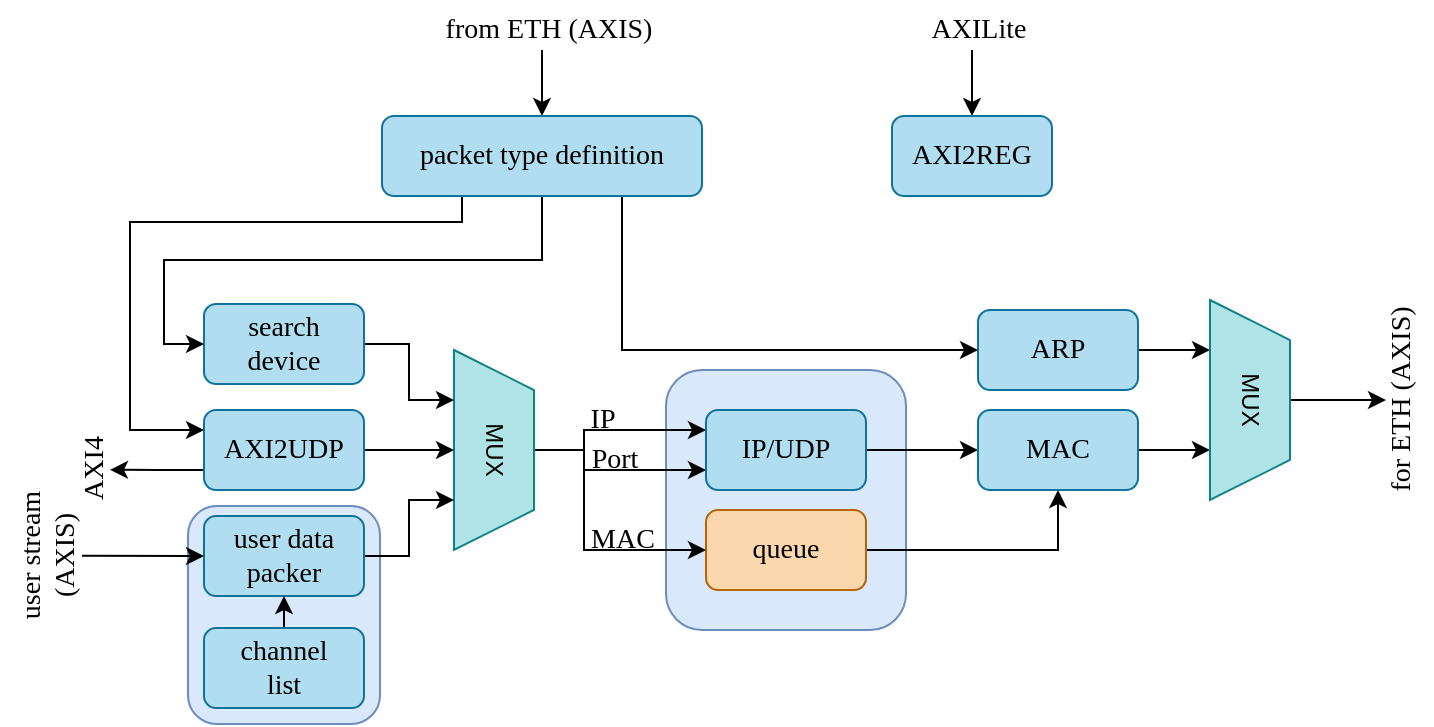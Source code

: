 <mxfile version="24.5.1" type="device">
  <diagram name="Страница — 1" id="-KHIqJZ5oV4_8boizA0u">
    <mxGraphModel dx="1195" dy="696" grid="1" gridSize="1" guides="1" tooltips="1" connect="1" arrows="1" fold="1" page="1" pageScale="1" pageWidth="827" pageHeight="1169" math="0" shadow="0">
      <root>
        <mxCell id="0" />
        <mxCell id="1" parent="0" />
        <mxCell id="Q_kLdfxV3CBxwQRRxrjn-28" value="" style="rounded=1;whiteSpace=wrap;html=1;fillColor=#dae8fc;strokeColor=#6c8ebf;" parent="1" vertex="1">
          <mxGeometry x="140" y="282" width="96" height="109" as="geometry" />
        </mxCell>
        <mxCell id="Q_kLdfxV3CBxwQRRxrjn-1" value="" style="rounded=1;whiteSpace=wrap;html=1;fillColor=#dae8fc;strokeColor=#6c8ebf;" parent="1" vertex="1">
          <mxGeometry x="379" y="214" width="120" height="130" as="geometry" />
        </mxCell>
        <mxCell id="Q_kLdfxV3CBxwQRRxrjn-8" style="edgeStyle=orthogonalEdgeStyle;rounded=0;orthogonalLoop=1;jettySize=auto;html=1;exitX=1;exitY=0.5;exitDx=0;exitDy=0;entryX=0;entryY=0.5;entryDx=0;entryDy=0;" parent="1" source="Q_kLdfxV3CBxwQRRxrjn-2" target="Q_kLdfxV3CBxwQRRxrjn-5" edge="1">
          <mxGeometry relative="1" as="geometry" />
        </mxCell>
        <mxCell id="Q_kLdfxV3CBxwQRRxrjn-2" value="IP/UDP" style="rounded=1;whiteSpace=wrap;html=1;fontFamily=Times New Roman;fontSize=14;fillColor=#b1ddf0;strokeColor=#10739e;" parent="1" vertex="1">
          <mxGeometry x="399" y="234" width="80" height="40" as="geometry" />
        </mxCell>
        <mxCell id="Q_kLdfxV3CBxwQRRxrjn-9" style="edgeStyle=orthogonalEdgeStyle;rounded=0;orthogonalLoop=1;jettySize=auto;html=1;exitX=1;exitY=0.5;exitDx=0;exitDy=0;entryX=0.5;entryY=1;entryDx=0;entryDy=0;" parent="1" source="Q_kLdfxV3CBxwQRRxrjn-3" target="Q_kLdfxV3CBxwQRRxrjn-5" edge="1">
          <mxGeometry relative="1" as="geometry" />
        </mxCell>
        <mxCell id="Q_kLdfxV3CBxwQRRxrjn-3" value="queue" style="rounded=1;whiteSpace=wrap;html=1;fontFamily=Times New Roman;fontSize=14;fillColor=#fad7ac;strokeColor=#b46504;" parent="1" vertex="1">
          <mxGeometry x="399" y="284" width="80" height="40" as="geometry" />
        </mxCell>
        <mxCell id="Q_kLdfxV3CBxwQRRxrjn-11" style="edgeStyle=orthogonalEdgeStyle;rounded=0;orthogonalLoop=1;jettySize=auto;html=1;exitX=1;exitY=0.5;exitDx=0;exitDy=0;entryX=0.25;entryY=1;entryDx=0;entryDy=0;" parent="1" source="Q_kLdfxV3CBxwQRRxrjn-4" target="Q_kLdfxV3CBxwQRRxrjn-6" edge="1">
          <mxGeometry relative="1" as="geometry" />
        </mxCell>
        <mxCell id="Q_kLdfxV3CBxwQRRxrjn-4" value="ARP" style="rounded=1;whiteSpace=wrap;html=1;fontFamily=Times New Roman;fontSize=14;fillColor=#b1ddf0;strokeColor=#10739e;" parent="1" vertex="1">
          <mxGeometry x="535" y="184" width="80" height="40" as="geometry" />
        </mxCell>
        <mxCell id="Q_kLdfxV3CBxwQRRxrjn-7" style="edgeStyle=orthogonalEdgeStyle;rounded=0;orthogonalLoop=1;jettySize=auto;html=1;exitX=1;exitY=0.5;exitDx=0;exitDy=0;entryX=0.75;entryY=1;entryDx=0;entryDy=0;" parent="1" source="Q_kLdfxV3CBxwQRRxrjn-5" target="Q_kLdfxV3CBxwQRRxrjn-6" edge="1">
          <mxGeometry relative="1" as="geometry" />
        </mxCell>
        <mxCell id="Q_kLdfxV3CBxwQRRxrjn-5" value="MAC" style="rounded=1;whiteSpace=wrap;html=1;fontFamily=Times New Roman;fontSize=14;fillColor=#b1ddf0;strokeColor=#10739e;" parent="1" vertex="1">
          <mxGeometry x="535" y="234" width="80" height="40" as="geometry" />
        </mxCell>
        <mxCell id="Q_kLdfxV3CBxwQRRxrjn-39" style="edgeStyle=orthogonalEdgeStyle;rounded=0;orthogonalLoop=1;jettySize=auto;html=1;exitX=0.5;exitY=0;exitDx=0;exitDy=0;" parent="1" source="Q_kLdfxV3CBxwQRRxrjn-6" edge="1">
          <mxGeometry relative="1" as="geometry">
            <mxPoint x="739" y="229" as="targetPoint" />
          </mxGeometry>
        </mxCell>
        <mxCell id="Q_kLdfxV3CBxwQRRxrjn-6" value="MUX" style="shape=trapezoid;perimeter=trapezoidPerimeter;whiteSpace=wrap;html=1;fixedSize=1;rotation=90;fillColor=#b0e3e6;strokeColor=#0e8088;" parent="1" vertex="1">
          <mxGeometry x="621" y="209" width="100" height="40" as="geometry" />
        </mxCell>
        <mxCell id="Q_kLdfxV3CBxwQRRxrjn-13" style="edgeStyle=orthogonalEdgeStyle;rounded=0;orthogonalLoop=1;jettySize=auto;html=1;exitX=0.5;exitY=0;exitDx=0;exitDy=0;entryX=0;entryY=0.25;entryDx=0;entryDy=0;" parent="1" source="Q_kLdfxV3CBxwQRRxrjn-12" target="Q_kLdfxV3CBxwQRRxrjn-2" edge="1">
          <mxGeometry relative="1" as="geometry">
            <Array as="points">
              <mxPoint x="338" y="254" />
              <mxPoint x="338" y="244" />
            </Array>
          </mxGeometry>
        </mxCell>
        <mxCell id="Q_kLdfxV3CBxwQRRxrjn-14" style="edgeStyle=orthogonalEdgeStyle;rounded=0;orthogonalLoop=1;jettySize=auto;html=1;exitX=0.5;exitY=0;exitDx=0;exitDy=0;entryX=0;entryY=0.75;entryDx=0;entryDy=0;" parent="1" source="Q_kLdfxV3CBxwQRRxrjn-12" target="Q_kLdfxV3CBxwQRRxrjn-2" edge="1">
          <mxGeometry relative="1" as="geometry">
            <Array as="points">
              <mxPoint x="338" y="254" />
              <mxPoint x="338" y="264" />
            </Array>
          </mxGeometry>
        </mxCell>
        <mxCell id="Q_kLdfxV3CBxwQRRxrjn-15" style="edgeStyle=orthogonalEdgeStyle;rounded=0;orthogonalLoop=1;jettySize=auto;html=1;exitX=0.5;exitY=0;exitDx=0;exitDy=0;entryX=0;entryY=0.5;entryDx=0;entryDy=0;" parent="1" source="Q_kLdfxV3CBxwQRRxrjn-12" target="Q_kLdfxV3CBxwQRRxrjn-3" edge="1">
          <mxGeometry relative="1" as="geometry">
            <Array as="points">
              <mxPoint x="338" y="254" />
              <mxPoint x="338" y="304" />
            </Array>
          </mxGeometry>
        </mxCell>
        <mxCell id="Q_kLdfxV3CBxwQRRxrjn-12" value="MUX" style="shape=trapezoid;perimeter=trapezoidPerimeter;whiteSpace=wrap;html=1;fixedSize=1;rotation=90;fillColor=#b0e3e6;strokeColor=#0e8088;" parent="1" vertex="1">
          <mxGeometry x="243" y="234" width="100" height="40" as="geometry" />
        </mxCell>
        <mxCell id="Q_kLdfxV3CBxwQRRxrjn-16" value="IP" style="text;html=1;align=center;verticalAlign=middle;resizable=0;points=[];autosize=1;strokeColor=none;fillColor=none;fontFamily=Times New Roman;fontSize=14;" parent="1" vertex="1">
          <mxGeometry x="331.5" y="224" width="31" height="30" as="geometry" />
        </mxCell>
        <mxCell id="Q_kLdfxV3CBxwQRRxrjn-17" value="Port" style="text;html=1;align=center;verticalAlign=middle;resizable=0;points=[];autosize=1;strokeColor=none;fillColor=none;fontFamily=Times New Roman;fontSize=14;" parent="1" vertex="1">
          <mxGeometry x="332" y="244" width="42" height="30" as="geometry" />
        </mxCell>
        <mxCell id="Q_kLdfxV3CBxwQRRxrjn-18" value="MAC" style="text;html=1;align=center;verticalAlign=middle;resizable=0;points=[];autosize=1;strokeColor=none;fillColor=none;fontFamily=Times New Roman;fontSize=14;" parent="1" vertex="1">
          <mxGeometry x="331.5" y="284" width="51" height="30" as="geometry" />
        </mxCell>
        <mxCell id="Q_kLdfxV3CBxwQRRxrjn-22" style="edgeStyle=orthogonalEdgeStyle;rounded=0;orthogonalLoop=1;jettySize=auto;html=1;exitX=1;exitY=0.5;exitDx=0;exitDy=0;entryX=0.25;entryY=1;entryDx=0;entryDy=0;" parent="1" source="Q_kLdfxV3CBxwQRRxrjn-19" target="Q_kLdfxV3CBxwQRRxrjn-12" edge="1">
          <mxGeometry relative="1" as="geometry" />
        </mxCell>
        <mxCell id="Q_kLdfxV3CBxwQRRxrjn-19" value="search&lt;br&gt;device" style="rounded=1;whiteSpace=wrap;html=1;fontFamily=Times New Roman;fontSize=14;fillColor=#b1ddf0;strokeColor=#10739e;" parent="1" vertex="1">
          <mxGeometry x="148" y="181" width="80" height="40" as="geometry" />
        </mxCell>
        <mxCell id="Q_kLdfxV3CBxwQRRxrjn-23" style="edgeStyle=orthogonalEdgeStyle;rounded=0;orthogonalLoop=1;jettySize=auto;html=1;exitX=1;exitY=0.5;exitDx=0;exitDy=0;entryX=0.5;entryY=1;entryDx=0;entryDy=0;" parent="1" source="Q_kLdfxV3CBxwQRRxrjn-20" target="Q_kLdfxV3CBxwQRRxrjn-12" edge="1">
          <mxGeometry relative="1" as="geometry" />
        </mxCell>
        <mxCell id="Q_kLdfxV3CBxwQRRxrjn-33" style="edgeStyle=orthogonalEdgeStyle;rounded=0;orthogonalLoop=1;jettySize=auto;html=1;exitX=0;exitY=0.75;exitDx=0;exitDy=0;" parent="1" source="Q_kLdfxV3CBxwQRRxrjn-20" edge="1">
          <mxGeometry relative="1" as="geometry">
            <mxPoint x="101" y="263.889" as="targetPoint" />
          </mxGeometry>
        </mxCell>
        <mxCell id="Q_kLdfxV3CBxwQRRxrjn-20" value="AXI2UDP" style="rounded=1;whiteSpace=wrap;html=1;fontFamily=Times New Roman;fontSize=14;fillColor=#b1ddf0;strokeColor=#10739e;" parent="1" vertex="1">
          <mxGeometry x="148" y="234" width="80" height="40" as="geometry" />
        </mxCell>
        <mxCell id="Q_kLdfxV3CBxwQRRxrjn-24" style="edgeStyle=orthogonalEdgeStyle;rounded=0;orthogonalLoop=1;jettySize=auto;html=1;exitX=1;exitY=0.5;exitDx=0;exitDy=0;entryX=0.75;entryY=1;entryDx=0;entryDy=0;" parent="1" source="Q_kLdfxV3CBxwQRRxrjn-21" target="Q_kLdfxV3CBxwQRRxrjn-12" edge="1">
          <mxGeometry relative="1" as="geometry" />
        </mxCell>
        <mxCell id="Q_kLdfxV3CBxwQRRxrjn-21" value="user data&lt;br style=&quot;border-color: var(--border-color);&quot;&gt;packer" style="rounded=1;whiteSpace=wrap;html=1;fontFamily=Times New Roman;fontSize=14;fillColor=#b1ddf0;strokeColor=#10739e;" parent="1" vertex="1">
          <mxGeometry x="148" y="287" width="80" height="40" as="geometry" />
        </mxCell>
        <mxCell id="Q_kLdfxV3CBxwQRRxrjn-26" style="edgeStyle=orthogonalEdgeStyle;rounded=0;orthogonalLoop=1;jettySize=auto;html=1;exitX=0.5;exitY=0;exitDx=0;exitDy=0;endArrow=none;endFill=0;startArrow=classic;startFill=1;" parent="1" source="Q_kLdfxV3CBxwQRRxrjn-25" edge="1">
          <mxGeometry relative="1" as="geometry">
            <mxPoint x="317" y="54" as="targetPoint" />
          </mxGeometry>
        </mxCell>
        <mxCell id="Q_kLdfxV3CBxwQRRxrjn-30" style="edgeStyle=orthogonalEdgeStyle;rounded=0;orthogonalLoop=1;jettySize=auto;html=1;exitX=0.75;exitY=1;exitDx=0;exitDy=0;entryX=0;entryY=0.5;entryDx=0;entryDy=0;" parent="1" source="Q_kLdfxV3CBxwQRRxrjn-25" target="Q_kLdfxV3CBxwQRRxrjn-4" edge="1">
          <mxGeometry relative="1" as="geometry" />
        </mxCell>
        <mxCell id="Q_kLdfxV3CBxwQRRxrjn-31" style="edgeStyle=orthogonalEdgeStyle;rounded=0;orthogonalLoop=1;jettySize=auto;html=1;entryX=0;entryY=0.25;entryDx=0;entryDy=0;exitX=0.25;exitY=1;exitDx=0;exitDy=0;" parent="1" source="Q_kLdfxV3CBxwQRRxrjn-25" target="Q_kLdfxV3CBxwQRRxrjn-20" edge="1">
          <mxGeometry relative="1" as="geometry">
            <mxPoint x="274" y="144" as="sourcePoint" />
            <mxPoint x="131" y="240" as="targetPoint" />
            <Array as="points">
              <mxPoint x="277" y="140" />
              <mxPoint x="111" y="140" />
              <mxPoint x="111" y="244" />
            </Array>
          </mxGeometry>
        </mxCell>
        <mxCell id="Q_kLdfxV3CBxwQRRxrjn-32" style="edgeStyle=orthogonalEdgeStyle;rounded=0;orthogonalLoop=1;jettySize=auto;html=1;exitX=0.5;exitY=1;exitDx=0;exitDy=0;entryX=0;entryY=0.5;entryDx=0;entryDy=0;" parent="1" source="Q_kLdfxV3CBxwQRRxrjn-25" target="Q_kLdfxV3CBxwQRRxrjn-19" edge="1">
          <mxGeometry relative="1" as="geometry">
            <Array as="points">
              <mxPoint x="317" y="159" />
              <mxPoint x="128" y="159" />
              <mxPoint x="128" y="201" />
            </Array>
          </mxGeometry>
        </mxCell>
        <mxCell id="Q_kLdfxV3CBxwQRRxrjn-25" value="packet type definition" style="rounded=1;whiteSpace=wrap;html=1;fontFamily=Times New Roman;fontSize=14;fillColor=#b1ddf0;strokeColor=#10739e;" parent="1" vertex="1">
          <mxGeometry x="237" y="87" width="160" height="40" as="geometry" />
        </mxCell>
        <mxCell id="Q_kLdfxV3CBxwQRRxrjn-29" style="edgeStyle=orthogonalEdgeStyle;rounded=0;orthogonalLoop=1;jettySize=auto;html=1;exitX=0.5;exitY=0;exitDx=0;exitDy=0;entryX=0.5;entryY=1;entryDx=0;entryDy=0;" parent="1" source="Q_kLdfxV3CBxwQRRxrjn-27" target="Q_kLdfxV3CBxwQRRxrjn-21" edge="1">
          <mxGeometry relative="1" as="geometry" />
        </mxCell>
        <mxCell id="Q_kLdfxV3CBxwQRRxrjn-27" value="channel&lt;br&gt;list" style="rounded=1;whiteSpace=wrap;html=1;fontFamily=Times New Roman;fontSize=14;fillColor=#b1ddf0;strokeColor=#10739e;" parent="1" vertex="1">
          <mxGeometry x="148" y="343" width="80" height="40" as="geometry" />
        </mxCell>
        <mxCell id="Q_kLdfxV3CBxwQRRxrjn-34" value="AXI4" style="text;html=1;align=center;verticalAlign=middle;resizable=0;points=[];autosize=1;strokeColor=none;fillColor=none;fontFamily=Times New Roman;fontSize=14;rotation=-90;" parent="1" vertex="1">
          <mxGeometry x="68" y="249" width="51" height="30" as="geometry" />
        </mxCell>
        <mxCell id="Q_kLdfxV3CBxwQRRxrjn-35" value="" style="endArrow=classic;html=1;rounded=0;entryX=0;entryY=0.5;entryDx=0;entryDy=0;" parent="1" target="Q_kLdfxV3CBxwQRRxrjn-21" edge="1">
          <mxGeometry width="50" height="50" relative="1" as="geometry">
            <mxPoint x="87" y="306.93" as="sourcePoint" />
            <mxPoint x="134" y="306.93" as="targetPoint" />
          </mxGeometry>
        </mxCell>
        <mxCell id="Q_kLdfxV3CBxwQRRxrjn-36" value="user stream&lt;br&gt;(AXIS)" style="text;html=1;align=center;verticalAlign=middle;resizable=0;points=[];autosize=1;strokeColor=none;fillColor=none;fontFamily=Times New Roman;fontSize=14;rotation=-90;" parent="1" vertex="1">
          <mxGeometry x="28" y="284" width="83" height="47" as="geometry" />
        </mxCell>
        <mxCell id="Q_kLdfxV3CBxwQRRxrjn-37" value="from ETH (AXIS)" style="text;html=1;align=center;verticalAlign=middle;resizable=0;points=[];autosize=1;strokeColor=none;fillColor=none;fontFamily=Times New Roman;fontSize=14;" parent="1" vertex="1">
          <mxGeometry x="259" y="29" width="122" height="30" as="geometry" />
        </mxCell>
        <mxCell id="Q_kLdfxV3CBxwQRRxrjn-38" value="for ETH (AXIS)" style="text;html=1;align=center;verticalAlign=middle;resizable=0;points=[];autosize=1;strokeColor=none;fillColor=none;fontFamily=Times New Roman;fontSize=14;rotation=-90;" parent="1" vertex="1">
          <mxGeometry x="691" y="214" width="112" height="30" as="geometry" />
        </mxCell>
        <mxCell id="Q_kLdfxV3CBxwQRRxrjn-42" style="edgeStyle=orthogonalEdgeStyle;rounded=0;orthogonalLoop=1;jettySize=auto;html=1;exitX=0.5;exitY=0;exitDx=0;exitDy=0;endArrow=none;endFill=0;startArrow=classic;startFill=1;" parent="1" source="Q_kLdfxV3CBxwQRRxrjn-40" edge="1">
          <mxGeometry relative="1" as="geometry">
            <mxPoint x="532" y="54" as="targetPoint" />
          </mxGeometry>
        </mxCell>
        <mxCell id="Q_kLdfxV3CBxwQRRxrjn-40" value="AXI2REG" style="rounded=1;whiteSpace=wrap;html=1;fontFamily=Times New Roman;fontSize=14;fillColor=#b1ddf0;strokeColor=#10739e;" parent="1" vertex="1">
          <mxGeometry x="492" y="87" width="80" height="40" as="geometry" />
        </mxCell>
        <mxCell id="Q_kLdfxV3CBxwQRRxrjn-43" value="AXILite" style="text;html=1;align=center;verticalAlign=middle;resizable=0;points=[];autosize=1;strokeColor=none;fillColor=none;fontFamily=Times New Roman;fontSize=14;" parent="1" vertex="1">
          <mxGeometry x="502" y="29" width="66" height="30" as="geometry" />
        </mxCell>
      </root>
    </mxGraphModel>
  </diagram>
</mxfile>
